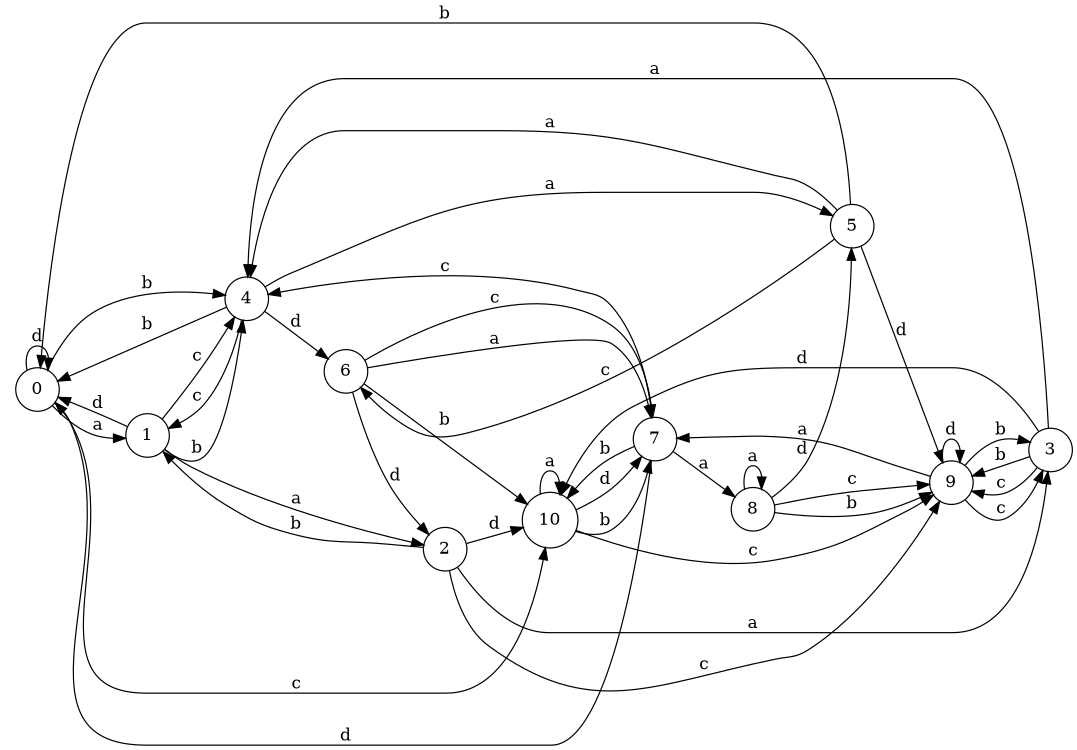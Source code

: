digraph n9_3 {
__start0 [label="" shape="none"];

rankdir=LR;
size="8,5";

s0 [style="filled", color="black", fillcolor="white" shape="circle", label="0"];
s1 [style="filled", color="black", fillcolor="white" shape="circle", label="1"];
s2 [style="filled", color="black", fillcolor="white" shape="circle", label="2"];
s3 [style="filled", color="black", fillcolor="white" shape="circle", label="3"];
s4 [style="filled", color="black", fillcolor="white" shape="circle", label="4"];
s5 [style="filled", color="black", fillcolor="white" shape="circle", label="5"];
s6 [style="filled", color="black", fillcolor="white" shape="circle", label="6"];
s7 [style="filled", color="black", fillcolor="white" shape="circle", label="7"];
s8 [style="filled", color="black", fillcolor="white" shape="circle", label="8"];
s9 [style="filled", color="black", fillcolor="white" shape="circle", label="9"];
s10 [style="filled", color="black", fillcolor="white" shape="circle", label="10"];
s0 -> s1 [label="a"];
s0 -> s4 [label="b"];
s0 -> s10 [label="c"];
s0 -> s0 [label="d"];
s1 -> s2 [label="a"];
s1 -> s4 [label="b"];
s1 -> s4 [label="c"];
s1 -> s0 [label="d"];
s2 -> s3 [label="a"];
s2 -> s1 [label="b"];
s2 -> s9 [label="c"];
s2 -> s10 [label="d"];
s3 -> s4 [label="a"];
s3 -> s9 [label="b"];
s3 -> s9 [label="c"];
s3 -> s10 [label="d"];
s4 -> s5 [label="a"];
s4 -> s0 [label="b"];
s4 -> s1 [label="c"];
s4 -> s6 [label="d"];
s5 -> s4 [label="a"];
s5 -> s0 [label="b"];
s5 -> s6 [label="c"];
s5 -> s9 [label="d"];
s6 -> s7 [label="a"];
s6 -> s10 [label="b"];
s6 -> s7 [label="c"];
s6 -> s2 [label="d"];
s7 -> s8 [label="a"];
s7 -> s10 [label="b"];
s7 -> s4 [label="c"];
s7 -> s0 [label="d"];
s8 -> s8 [label="a"];
s8 -> s9 [label="b"];
s8 -> s9 [label="c"];
s8 -> s5 [label="d"];
s9 -> s7 [label="a"];
s9 -> s3 [label="b"];
s9 -> s3 [label="c"];
s9 -> s9 [label="d"];
s10 -> s10 [label="a"];
s10 -> s7 [label="b"];
s10 -> s9 [label="c"];
s10 -> s7 [label="d"];

}